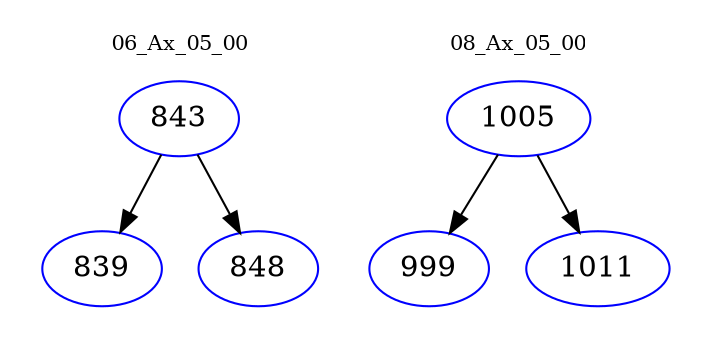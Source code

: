 digraph{
subgraph cluster_0 {
color = white
label = "06_Ax_05_00";
fontsize=10;
T0_843 [label="843", color="blue"]
T0_843 -> T0_839 [color="black"]
T0_839 [label="839", color="blue"]
T0_843 -> T0_848 [color="black"]
T0_848 [label="848", color="blue"]
}
subgraph cluster_1 {
color = white
label = "08_Ax_05_00";
fontsize=10;
T1_1005 [label="1005", color="blue"]
T1_1005 -> T1_999 [color="black"]
T1_999 [label="999", color="blue"]
T1_1005 -> T1_1011 [color="black"]
T1_1011 [label="1011", color="blue"]
}
}
